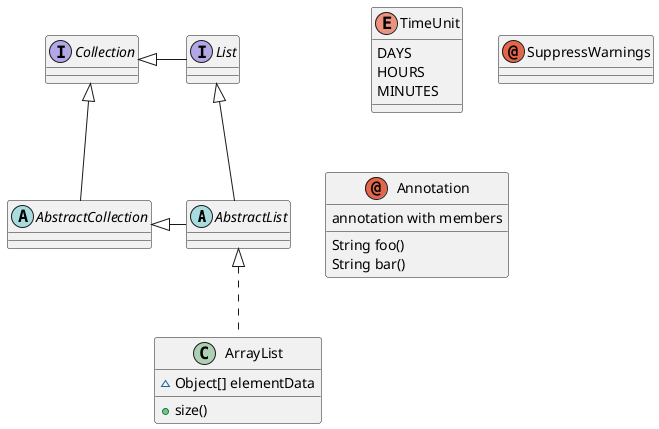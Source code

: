@startuml
abstract class AbstractList
abstract class AbstractCollection
interface Collection
interface List

AbstractList -left-|> AbstractCollection
AbstractList -up-|> List
AbstractCollection -up-|> Collection
List -left-|> Collection

class ArrayList{
~ Object[] elementData
+size()
}

enum TimeUnit{
DAYS
HOURS
MINUTES
}

annotation SuppressWarnings{}

annotation Annotation{
annotation with members
String foo()
String bar()
}

ArrayList .up.|> AbstractList
@enduml